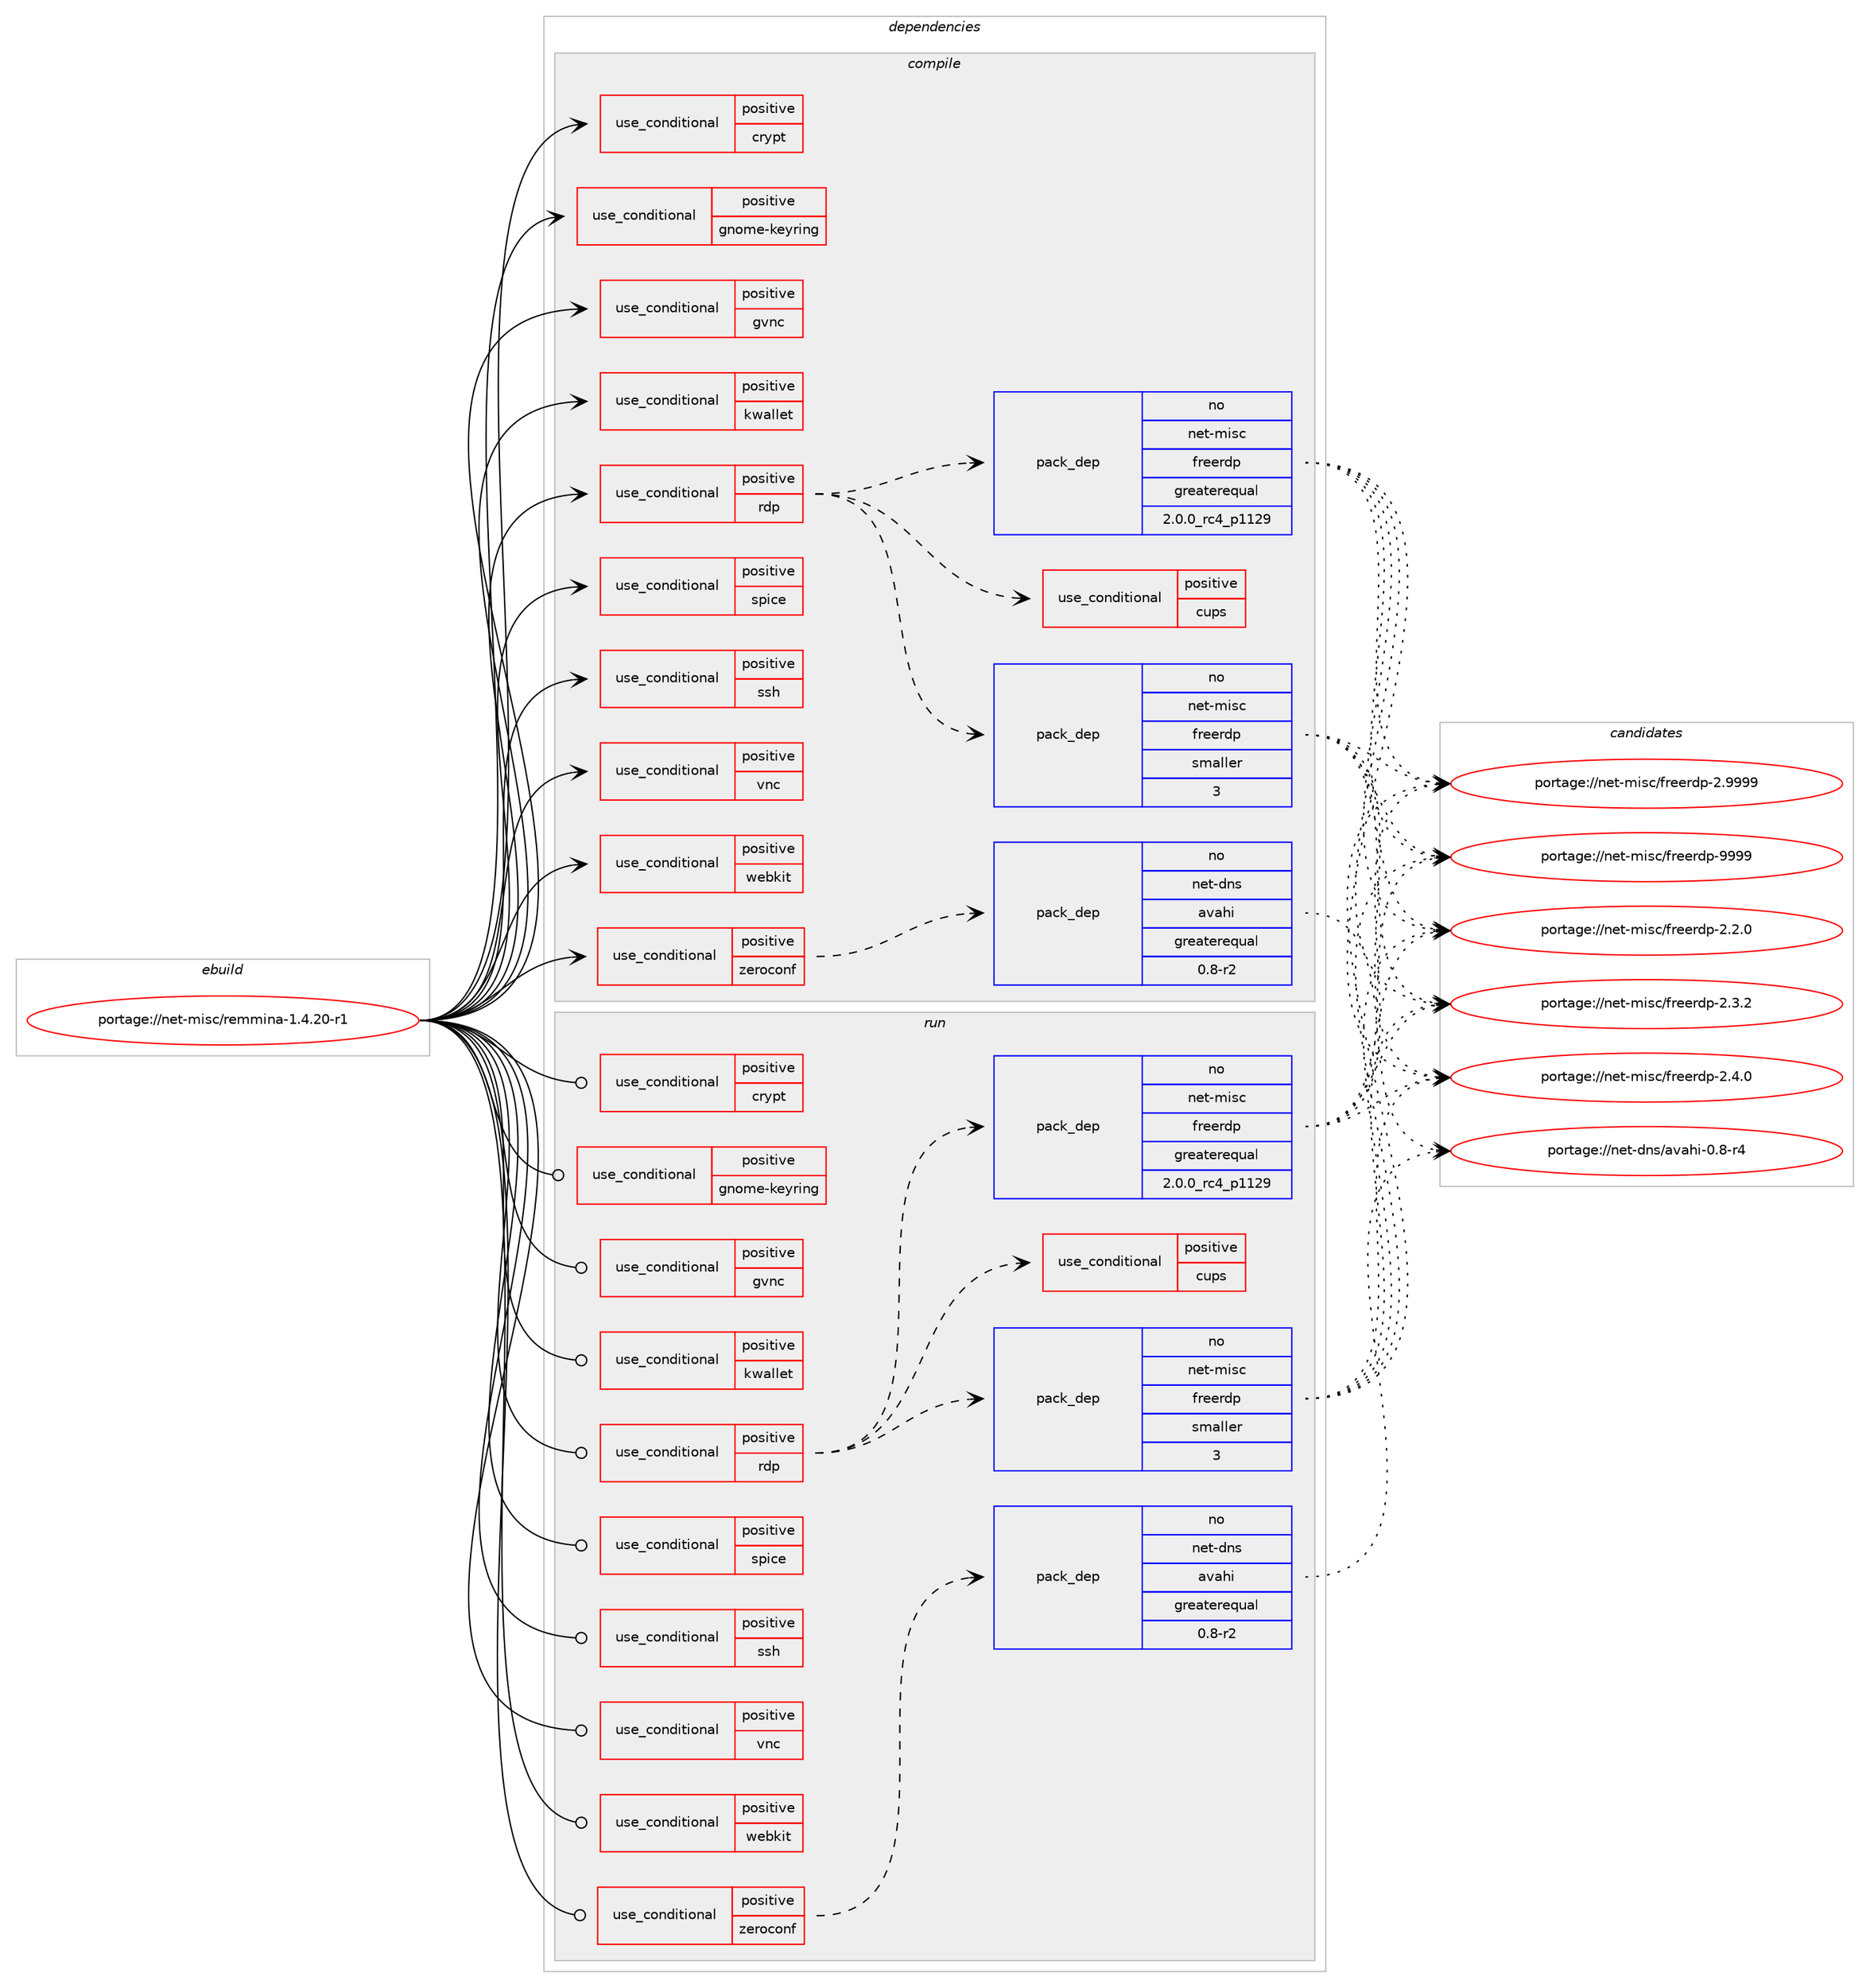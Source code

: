 digraph prolog {

# *************
# Graph options
# *************

newrank=true;
concentrate=true;
compound=true;
graph [rankdir=LR,fontname=Helvetica,fontsize=10,ranksep=1.5];#, ranksep=2.5, nodesep=0.2];
edge  [arrowhead=vee];
node  [fontname=Helvetica,fontsize=10];

# **********
# The ebuild
# **********

subgraph cluster_leftcol {
color=gray;
rank=same;
label=<<i>ebuild</i>>;
id [label="portage://net-misc/remmina-1.4.20-r1", color=red, width=4, href="../net-misc/remmina-1.4.20-r1.svg"];
}

# ****************
# The dependencies
# ****************

subgraph cluster_midcol {
color=gray;
label=<<i>dependencies</i>>;
subgraph cluster_compile {
fillcolor="#eeeeee";
style=filled;
label=<<i>compile</i>>;
subgraph cond156 {
dependency270 [label=<<TABLE BORDER="0" CELLBORDER="1" CELLSPACING="0" CELLPADDING="4"><TR><TD ROWSPAN="3" CELLPADDING="10">use_conditional</TD></TR><TR><TD>positive</TD></TR><TR><TD>crypt</TD></TR></TABLE>>, shape=none, color=red];
# *** BEGIN UNKNOWN DEPENDENCY TYPE (TODO) ***
# dependency270 -> package_dependency(portage://net-misc/remmina-1.4.20-r1,install,no,dev-libs,libgcrypt,none,[,,],[slot(0),equal],[])
# *** END UNKNOWN DEPENDENCY TYPE (TODO) ***

}
id:e -> dependency270:w [weight=20,style="solid",arrowhead="vee"];
subgraph cond157 {
dependency271 [label=<<TABLE BORDER="0" CELLBORDER="1" CELLSPACING="0" CELLPADDING="4"><TR><TD ROWSPAN="3" CELLPADDING="10">use_conditional</TD></TR><TR><TD>positive</TD></TR><TR><TD>gnome-keyring</TD></TR></TABLE>>, shape=none, color=red];
# *** BEGIN UNKNOWN DEPENDENCY TYPE (TODO) ***
# dependency271 -> package_dependency(portage://net-misc/remmina-1.4.20-r1,install,no,app-crypt,libsecret,none,[,,],[],[])
# *** END UNKNOWN DEPENDENCY TYPE (TODO) ***

}
id:e -> dependency271:w [weight=20,style="solid",arrowhead="vee"];
subgraph cond158 {
dependency272 [label=<<TABLE BORDER="0" CELLBORDER="1" CELLSPACING="0" CELLPADDING="4"><TR><TD ROWSPAN="3" CELLPADDING="10">use_conditional</TD></TR><TR><TD>positive</TD></TR><TR><TD>gvnc</TD></TR></TABLE>>, shape=none, color=red];
# *** BEGIN UNKNOWN DEPENDENCY TYPE (TODO) ***
# dependency272 -> package_dependency(portage://net-misc/remmina-1.4.20-r1,install,no,net-libs,gtk-vnc,none,[,,],[],[])
# *** END UNKNOWN DEPENDENCY TYPE (TODO) ***

}
id:e -> dependency272:w [weight=20,style="solid",arrowhead="vee"];
subgraph cond159 {
dependency273 [label=<<TABLE BORDER="0" CELLBORDER="1" CELLSPACING="0" CELLPADDING="4"><TR><TD ROWSPAN="3" CELLPADDING="10">use_conditional</TD></TR><TR><TD>positive</TD></TR><TR><TD>kwallet</TD></TR></TABLE>>, shape=none, color=red];
# *** BEGIN UNKNOWN DEPENDENCY TYPE (TODO) ***
# dependency273 -> package_dependency(portage://net-misc/remmina-1.4.20-r1,install,no,kde-frameworks,kwallet,none,[,,],[],[])
# *** END UNKNOWN DEPENDENCY TYPE (TODO) ***

}
id:e -> dependency273:w [weight=20,style="solid",arrowhead="vee"];
subgraph cond160 {
dependency274 [label=<<TABLE BORDER="0" CELLBORDER="1" CELLSPACING="0" CELLPADDING="4"><TR><TD ROWSPAN="3" CELLPADDING="10">use_conditional</TD></TR><TR><TD>positive</TD></TR><TR><TD>rdp</TD></TR></TABLE>>, shape=none, color=red];
subgraph pack110 {
dependency275 [label=<<TABLE BORDER="0" CELLBORDER="1" CELLSPACING="0" CELLPADDING="4" WIDTH="220"><TR><TD ROWSPAN="6" CELLPADDING="30">pack_dep</TD></TR><TR><TD WIDTH="110">no</TD></TR><TR><TD>net-misc</TD></TR><TR><TD>freerdp</TD></TR><TR><TD>greaterequal</TD></TR><TR><TD>2.0.0_rc4_p1129</TD></TR></TABLE>>, shape=none, color=blue];
}
dependency274:e -> dependency275:w [weight=20,style="dashed",arrowhead="vee"];
subgraph pack111 {
dependency276 [label=<<TABLE BORDER="0" CELLBORDER="1" CELLSPACING="0" CELLPADDING="4" WIDTH="220"><TR><TD ROWSPAN="6" CELLPADDING="30">pack_dep</TD></TR><TR><TD WIDTH="110">no</TD></TR><TR><TD>net-misc</TD></TR><TR><TD>freerdp</TD></TR><TR><TD>smaller</TD></TR><TR><TD>3</TD></TR></TABLE>>, shape=none, color=blue];
}
dependency274:e -> dependency276:w [weight=20,style="dashed",arrowhead="vee"];
subgraph cond161 {
dependency277 [label=<<TABLE BORDER="0" CELLBORDER="1" CELLSPACING="0" CELLPADDING="4"><TR><TD ROWSPAN="3" CELLPADDING="10">use_conditional</TD></TR><TR><TD>positive</TD></TR><TR><TD>cups</TD></TR></TABLE>>, shape=none, color=red];
# *** BEGIN UNKNOWN DEPENDENCY TYPE (TODO) ***
# dependency277 -> package_dependency(portage://net-misc/remmina-1.4.20-r1,install,no,net-print,cups,none,[,,],any_same_slot,[])
# *** END UNKNOWN DEPENDENCY TYPE (TODO) ***

}
dependency274:e -> dependency277:w [weight=20,style="dashed",arrowhead="vee"];
}
id:e -> dependency274:w [weight=20,style="solid",arrowhead="vee"];
subgraph cond162 {
dependency278 [label=<<TABLE BORDER="0" CELLBORDER="1" CELLSPACING="0" CELLPADDING="4"><TR><TD ROWSPAN="3" CELLPADDING="10">use_conditional</TD></TR><TR><TD>positive</TD></TR><TR><TD>spice</TD></TR></TABLE>>, shape=none, color=red];
# *** BEGIN UNKNOWN DEPENDENCY TYPE (TODO) ***
# dependency278 -> package_dependency(portage://net-misc/remmina-1.4.20-r1,install,no,net-misc,spice-gtk,none,[,,],[],[use(enable(gtk3),none)])
# *** END UNKNOWN DEPENDENCY TYPE (TODO) ***

}
id:e -> dependency278:w [weight=20,style="solid",arrowhead="vee"];
subgraph cond163 {
dependency279 [label=<<TABLE BORDER="0" CELLBORDER="1" CELLSPACING="0" CELLPADDING="4"><TR><TD ROWSPAN="3" CELLPADDING="10">use_conditional</TD></TR><TR><TD>positive</TD></TR><TR><TD>ssh</TD></TR></TABLE>>, shape=none, color=red];
# *** BEGIN UNKNOWN DEPENDENCY TYPE (TODO) ***
# dependency279 -> package_dependency(portage://net-misc/remmina-1.4.20-r1,install,no,net-libs,libssh,none,[,,],[slot(0),equal],[use(enable(sftp),none)])
# *** END UNKNOWN DEPENDENCY TYPE (TODO) ***

# *** BEGIN UNKNOWN DEPENDENCY TYPE (TODO) ***
# dependency279 -> package_dependency(portage://net-misc/remmina-1.4.20-r1,install,no,x11-libs,vte,none,[,,],[slot(2.91)],[])
# *** END UNKNOWN DEPENDENCY TYPE (TODO) ***

}
id:e -> dependency279:w [weight=20,style="solid",arrowhead="vee"];
subgraph cond164 {
dependency280 [label=<<TABLE BORDER="0" CELLBORDER="1" CELLSPACING="0" CELLPADDING="4"><TR><TD ROWSPAN="3" CELLPADDING="10">use_conditional</TD></TR><TR><TD>positive</TD></TR><TR><TD>vnc</TD></TR></TABLE>>, shape=none, color=red];
# *** BEGIN UNKNOWN DEPENDENCY TYPE (TODO) ***
# dependency280 -> package_dependency(portage://net-misc/remmina-1.4.20-r1,install,no,net-libs,libvncserver,none,[,,],[],[use(enable(jpeg),none)])
# *** END UNKNOWN DEPENDENCY TYPE (TODO) ***

}
id:e -> dependency280:w [weight=20,style="solid",arrowhead="vee"];
subgraph cond165 {
dependency281 [label=<<TABLE BORDER="0" CELLBORDER="1" CELLSPACING="0" CELLPADDING="4"><TR><TD ROWSPAN="3" CELLPADDING="10">use_conditional</TD></TR><TR><TD>positive</TD></TR><TR><TD>webkit</TD></TR></TABLE>>, shape=none, color=red];
# *** BEGIN UNKNOWN DEPENDENCY TYPE (TODO) ***
# dependency281 -> package_dependency(portage://net-misc/remmina-1.4.20-r1,install,no,net-libs,webkit-gtk,none,[,,],[slot(4)],[])
# *** END UNKNOWN DEPENDENCY TYPE (TODO) ***

}
id:e -> dependency281:w [weight=20,style="solid",arrowhead="vee"];
subgraph cond166 {
dependency282 [label=<<TABLE BORDER="0" CELLBORDER="1" CELLSPACING="0" CELLPADDING="4"><TR><TD ROWSPAN="3" CELLPADDING="10">use_conditional</TD></TR><TR><TD>positive</TD></TR><TR><TD>zeroconf</TD></TR></TABLE>>, shape=none, color=red];
subgraph pack112 {
dependency283 [label=<<TABLE BORDER="0" CELLBORDER="1" CELLSPACING="0" CELLPADDING="4" WIDTH="220"><TR><TD ROWSPAN="6" CELLPADDING="30">pack_dep</TD></TR><TR><TD WIDTH="110">no</TD></TR><TR><TD>net-dns</TD></TR><TR><TD>avahi</TD></TR><TR><TD>greaterequal</TD></TR><TR><TD>0.8-r2</TD></TR></TABLE>>, shape=none, color=blue];
}
dependency282:e -> dependency283:w [weight=20,style="dashed",arrowhead="vee"];
}
id:e -> dependency282:w [weight=20,style="solid",arrowhead="vee"];
# *** BEGIN UNKNOWN DEPENDENCY TYPE (TODO) ***
# id -> package_dependency(portage://net-misc/remmina-1.4.20-r1,install,no,dev-libs,glib,none,[,,],[slot(2)],[])
# *** END UNKNOWN DEPENDENCY TYPE (TODO) ***

# *** BEGIN UNKNOWN DEPENDENCY TYPE (TODO) ***
# id -> package_dependency(portage://net-misc/remmina-1.4.20-r1,install,no,dev-libs,json-glib,none,[,,],[],[])
# *** END UNKNOWN DEPENDENCY TYPE (TODO) ***

# *** BEGIN UNKNOWN DEPENDENCY TYPE (TODO) ***
# id -> package_dependency(portage://net-misc/remmina-1.4.20-r1,install,no,dev-libs,libappindicator,none,[,,],[slot(3)],[])
# *** END UNKNOWN DEPENDENCY TYPE (TODO) ***

# *** BEGIN UNKNOWN DEPENDENCY TYPE (TODO) ***
# id -> package_dependency(portage://net-misc/remmina-1.4.20-r1,install,no,dev-libs,libpcre2,none,[,,],[],[])
# *** END UNKNOWN DEPENDENCY TYPE (TODO) ***

# *** BEGIN UNKNOWN DEPENDENCY TYPE (TODO) ***
# id -> package_dependency(portage://net-misc/remmina-1.4.20-r1,install,no,dev-libs,libsodium,none,[,,],any_same_slot,[])
# *** END UNKNOWN DEPENDENCY TYPE (TODO) ***

# *** BEGIN UNKNOWN DEPENDENCY TYPE (TODO) ***
# id -> package_dependency(portage://net-misc/remmina-1.4.20-r1,install,no,dev-libs,openssl,none,[,,],[slot(0),equal],[])
# *** END UNKNOWN DEPENDENCY TYPE (TODO) ***

# *** BEGIN UNKNOWN DEPENDENCY TYPE (TODO) ***
# id -> package_dependency(portage://net-misc/remmina-1.4.20-r1,install,no,dev-util,desktop-file-utils,none,[,,],[],[])
# *** END UNKNOWN DEPENDENCY TYPE (TODO) ***

# *** BEGIN UNKNOWN DEPENDENCY TYPE (TODO) ***
# id -> package_dependency(portage://net-misc/remmina-1.4.20-r1,install,no,net-libs,libsoup,none,[,,],[slot(2.4)],[])
# *** END UNKNOWN DEPENDENCY TYPE (TODO) ***

# *** BEGIN UNKNOWN DEPENDENCY TYPE (TODO) ***
# id -> package_dependency(portage://net-misc/remmina-1.4.20-r1,install,no,x11-libs,gdk-pixbuf,none,[,,],[],[])
# *** END UNKNOWN DEPENDENCY TYPE (TODO) ***

# *** BEGIN UNKNOWN DEPENDENCY TYPE (TODO) ***
# id -> package_dependency(portage://net-misc/remmina-1.4.20-r1,install,no,x11-libs,gtk+,none,[,,],[slot(3)],[])
# *** END UNKNOWN DEPENDENCY TYPE (TODO) ***

# *** BEGIN UNKNOWN DEPENDENCY TYPE (TODO) ***
# id -> package_dependency(portage://net-misc/remmina-1.4.20-r1,install,no,x11-libs,libX11,none,[,,],[],[])
# *** END UNKNOWN DEPENDENCY TYPE (TODO) ***

# *** BEGIN UNKNOWN DEPENDENCY TYPE (TODO) ***
# id -> package_dependency(portage://net-misc/remmina-1.4.20-r1,install,no,x11-libs,libxkbfile,none,[,,],[],[])
# *** END UNKNOWN DEPENDENCY TYPE (TODO) ***

# *** BEGIN UNKNOWN DEPENDENCY TYPE (TODO) ***
# id -> package_dependency(portage://net-misc/remmina-1.4.20-r1,install,no,x11-misc,shared-mime-info,none,[,,],[],[])
# *** END UNKNOWN DEPENDENCY TYPE (TODO) ***

}
subgraph cluster_compileandrun {
fillcolor="#eeeeee";
style=filled;
label=<<i>compile and run</i>>;
}
subgraph cluster_run {
fillcolor="#eeeeee";
style=filled;
label=<<i>run</i>>;
subgraph cond167 {
dependency284 [label=<<TABLE BORDER="0" CELLBORDER="1" CELLSPACING="0" CELLPADDING="4"><TR><TD ROWSPAN="3" CELLPADDING="10">use_conditional</TD></TR><TR><TD>positive</TD></TR><TR><TD>crypt</TD></TR></TABLE>>, shape=none, color=red];
# *** BEGIN UNKNOWN DEPENDENCY TYPE (TODO) ***
# dependency284 -> package_dependency(portage://net-misc/remmina-1.4.20-r1,run,no,dev-libs,libgcrypt,none,[,,],[slot(0),equal],[])
# *** END UNKNOWN DEPENDENCY TYPE (TODO) ***

}
id:e -> dependency284:w [weight=20,style="solid",arrowhead="odot"];
subgraph cond168 {
dependency285 [label=<<TABLE BORDER="0" CELLBORDER="1" CELLSPACING="0" CELLPADDING="4"><TR><TD ROWSPAN="3" CELLPADDING="10">use_conditional</TD></TR><TR><TD>positive</TD></TR><TR><TD>gnome-keyring</TD></TR></TABLE>>, shape=none, color=red];
# *** BEGIN UNKNOWN DEPENDENCY TYPE (TODO) ***
# dependency285 -> package_dependency(portage://net-misc/remmina-1.4.20-r1,run,no,app-crypt,libsecret,none,[,,],[],[])
# *** END UNKNOWN DEPENDENCY TYPE (TODO) ***

}
id:e -> dependency285:w [weight=20,style="solid",arrowhead="odot"];
subgraph cond169 {
dependency286 [label=<<TABLE BORDER="0" CELLBORDER="1" CELLSPACING="0" CELLPADDING="4"><TR><TD ROWSPAN="3" CELLPADDING="10">use_conditional</TD></TR><TR><TD>positive</TD></TR><TR><TD>gvnc</TD></TR></TABLE>>, shape=none, color=red];
# *** BEGIN UNKNOWN DEPENDENCY TYPE (TODO) ***
# dependency286 -> package_dependency(portage://net-misc/remmina-1.4.20-r1,run,no,net-libs,gtk-vnc,none,[,,],[],[])
# *** END UNKNOWN DEPENDENCY TYPE (TODO) ***

}
id:e -> dependency286:w [weight=20,style="solid",arrowhead="odot"];
subgraph cond170 {
dependency287 [label=<<TABLE BORDER="0" CELLBORDER="1" CELLSPACING="0" CELLPADDING="4"><TR><TD ROWSPAN="3" CELLPADDING="10">use_conditional</TD></TR><TR><TD>positive</TD></TR><TR><TD>kwallet</TD></TR></TABLE>>, shape=none, color=red];
# *** BEGIN UNKNOWN DEPENDENCY TYPE (TODO) ***
# dependency287 -> package_dependency(portage://net-misc/remmina-1.4.20-r1,run,no,kde-frameworks,kwallet,none,[,,],[],[])
# *** END UNKNOWN DEPENDENCY TYPE (TODO) ***

}
id:e -> dependency287:w [weight=20,style="solid",arrowhead="odot"];
subgraph cond171 {
dependency288 [label=<<TABLE BORDER="0" CELLBORDER="1" CELLSPACING="0" CELLPADDING="4"><TR><TD ROWSPAN="3" CELLPADDING="10">use_conditional</TD></TR><TR><TD>positive</TD></TR><TR><TD>rdp</TD></TR></TABLE>>, shape=none, color=red];
subgraph pack113 {
dependency289 [label=<<TABLE BORDER="0" CELLBORDER="1" CELLSPACING="0" CELLPADDING="4" WIDTH="220"><TR><TD ROWSPAN="6" CELLPADDING="30">pack_dep</TD></TR><TR><TD WIDTH="110">no</TD></TR><TR><TD>net-misc</TD></TR><TR><TD>freerdp</TD></TR><TR><TD>greaterequal</TD></TR><TR><TD>2.0.0_rc4_p1129</TD></TR></TABLE>>, shape=none, color=blue];
}
dependency288:e -> dependency289:w [weight=20,style="dashed",arrowhead="vee"];
subgraph pack114 {
dependency290 [label=<<TABLE BORDER="0" CELLBORDER="1" CELLSPACING="0" CELLPADDING="4" WIDTH="220"><TR><TD ROWSPAN="6" CELLPADDING="30">pack_dep</TD></TR><TR><TD WIDTH="110">no</TD></TR><TR><TD>net-misc</TD></TR><TR><TD>freerdp</TD></TR><TR><TD>smaller</TD></TR><TR><TD>3</TD></TR></TABLE>>, shape=none, color=blue];
}
dependency288:e -> dependency290:w [weight=20,style="dashed",arrowhead="vee"];
subgraph cond172 {
dependency291 [label=<<TABLE BORDER="0" CELLBORDER="1" CELLSPACING="0" CELLPADDING="4"><TR><TD ROWSPAN="3" CELLPADDING="10">use_conditional</TD></TR><TR><TD>positive</TD></TR><TR><TD>cups</TD></TR></TABLE>>, shape=none, color=red];
# *** BEGIN UNKNOWN DEPENDENCY TYPE (TODO) ***
# dependency291 -> package_dependency(portage://net-misc/remmina-1.4.20-r1,run,no,net-print,cups,none,[,,],any_same_slot,[])
# *** END UNKNOWN DEPENDENCY TYPE (TODO) ***

}
dependency288:e -> dependency291:w [weight=20,style="dashed",arrowhead="vee"];
}
id:e -> dependency288:w [weight=20,style="solid",arrowhead="odot"];
subgraph cond173 {
dependency292 [label=<<TABLE BORDER="0" CELLBORDER="1" CELLSPACING="0" CELLPADDING="4"><TR><TD ROWSPAN="3" CELLPADDING="10">use_conditional</TD></TR><TR><TD>positive</TD></TR><TR><TD>spice</TD></TR></TABLE>>, shape=none, color=red];
# *** BEGIN UNKNOWN DEPENDENCY TYPE (TODO) ***
# dependency292 -> package_dependency(portage://net-misc/remmina-1.4.20-r1,run,no,net-misc,spice-gtk,none,[,,],[],[use(enable(gtk3),none)])
# *** END UNKNOWN DEPENDENCY TYPE (TODO) ***

}
id:e -> dependency292:w [weight=20,style="solid",arrowhead="odot"];
subgraph cond174 {
dependency293 [label=<<TABLE BORDER="0" CELLBORDER="1" CELLSPACING="0" CELLPADDING="4"><TR><TD ROWSPAN="3" CELLPADDING="10">use_conditional</TD></TR><TR><TD>positive</TD></TR><TR><TD>ssh</TD></TR></TABLE>>, shape=none, color=red];
# *** BEGIN UNKNOWN DEPENDENCY TYPE (TODO) ***
# dependency293 -> package_dependency(portage://net-misc/remmina-1.4.20-r1,run,no,net-libs,libssh,none,[,,],[slot(0),equal],[use(enable(sftp),none)])
# *** END UNKNOWN DEPENDENCY TYPE (TODO) ***

# *** BEGIN UNKNOWN DEPENDENCY TYPE (TODO) ***
# dependency293 -> package_dependency(portage://net-misc/remmina-1.4.20-r1,run,no,x11-libs,vte,none,[,,],[slot(2.91)],[])
# *** END UNKNOWN DEPENDENCY TYPE (TODO) ***

}
id:e -> dependency293:w [weight=20,style="solid",arrowhead="odot"];
subgraph cond175 {
dependency294 [label=<<TABLE BORDER="0" CELLBORDER="1" CELLSPACING="0" CELLPADDING="4"><TR><TD ROWSPAN="3" CELLPADDING="10">use_conditional</TD></TR><TR><TD>positive</TD></TR><TR><TD>vnc</TD></TR></TABLE>>, shape=none, color=red];
# *** BEGIN UNKNOWN DEPENDENCY TYPE (TODO) ***
# dependency294 -> package_dependency(portage://net-misc/remmina-1.4.20-r1,run,no,net-libs,libvncserver,none,[,,],[],[use(enable(jpeg),none)])
# *** END UNKNOWN DEPENDENCY TYPE (TODO) ***

}
id:e -> dependency294:w [weight=20,style="solid",arrowhead="odot"];
subgraph cond176 {
dependency295 [label=<<TABLE BORDER="0" CELLBORDER="1" CELLSPACING="0" CELLPADDING="4"><TR><TD ROWSPAN="3" CELLPADDING="10">use_conditional</TD></TR><TR><TD>positive</TD></TR><TR><TD>webkit</TD></TR></TABLE>>, shape=none, color=red];
# *** BEGIN UNKNOWN DEPENDENCY TYPE (TODO) ***
# dependency295 -> package_dependency(portage://net-misc/remmina-1.4.20-r1,run,no,net-libs,webkit-gtk,none,[,,],[slot(4)],[])
# *** END UNKNOWN DEPENDENCY TYPE (TODO) ***

}
id:e -> dependency295:w [weight=20,style="solid",arrowhead="odot"];
subgraph cond177 {
dependency296 [label=<<TABLE BORDER="0" CELLBORDER="1" CELLSPACING="0" CELLPADDING="4"><TR><TD ROWSPAN="3" CELLPADDING="10">use_conditional</TD></TR><TR><TD>positive</TD></TR><TR><TD>zeroconf</TD></TR></TABLE>>, shape=none, color=red];
subgraph pack115 {
dependency297 [label=<<TABLE BORDER="0" CELLBORDER="1" CELLSPACING="0" CELLPADDING="4" WIDTH="220"><TR><TD ROWSPAN="6" CELLPADDING="30">pack_dep</TD></TR><TR><TD WIDTH="110">no</TD></TR><TR><TD>net-dns</TD></TR><TR><TD>avahi</TD></TR><TR><TD>greaterequal</TD></TR><TR><TD>0.8-r2</TD></TR></TABLE>>, shape=none, color=blue];
}
dependency296:e -> dependency297:w [weight=20,style="dashed",arrowhead="vee"];
}
id:e -> dependency296:w [weight=20,style="solid",arrowhead="odot"];
# *** BEGIN UNKNOWN DEPENDENCY TYPE (TODO) ***
# id -> package_dependency(portage://net-misc/remmina-1.4.20-r1,run,no,dev-libs,glib,none,[,,],[slot(2)],[])
# *** END UNKNOWN DEPENDENCY TYPE (TODO) ***

# *** BEGIN UNKNOWN DEPENDENCY TYPE (TODO) ***
# id -> package_dependency(portage://net-misc/remmina-1.4.20-r1,run,no,dev-libs,json-glib,none,[,,],[],[])
# *** END UNKNOWN DEPENDENCY TYPE (TODO) ***

# *** BEGIN UNKNOWN DEPENDENCY TYPE (TODO) ***
# id -> package_dependency(portage://net-misc/remmina-1.4.20-r1,run,no,dev-libs,libappindicator,none,[,,],[slot(3)],[])
# *** END UNKNOWN DEPENDENCY TYPE (TODO) ***

# *** BEGIN UNKNOWN DEPENDENCY TYPE (TODO) ***
# id -> package_dependency(portage://net-misc/remmina-1.4.20-r1,run,no,dev-libs,libpcre2,none,[,,],[],[])
# *** END UNKNOWN DEPENDENCY TYPE (TODO) ***

# *** BEGIN UNKNOWN DEPENDENCY TYPE (TODO) ***
# id -> package_dependency(portage://net-misc/remmina-1.4.20-r1,run,no,dev-libs,libsodium,none,[,,],any_same_slot,[])
# *** END UNKNOWN DEPENDENCY TYPE (TODO) ***

# *** BEGIN UNKNOWN DEPENDENCY TYPE (TODO) ***
# id -> package_dependency(portage://net-misc/remmina-1.4.20-r1,run,no,dev-libs,openssl,none,[,,],[slot(0),equal],[])
# *** END UNKNOWN DEPENDENCY TYPE (TODO) ***

# *** BEGIN UNKNOWN DEPENDENCY TYPE (TODO) ***
# id -> package_dependency(portage://net-misc/remmina-1.4.20-r1,run,no,net-libs,libsoup,none,[,,],[slot(2.4)],[])
# *** END UNKNOWN DEPENDENCY TYPE (TODO) ***

# *** BEGIN UNKNOWN DEPENDENCY TYPE (TODO) ***
# id -> package_dependency(portage://net-misc/remmina-1.4.20-r1,run,no,virtual,freedesktop-icon-theme,none,[,,],[],[])
# *** END UNKNOWN DEPENDENCY TYPE (TODO) ***

# *** BEGIN UNKNOWN DEPENDENCY TYPE (TODO) ***
# id -> package_dependency(portage://net-misc/remmina-1.4.20-r1,run,no,x11-libs,gdk-pixbuf,none,[,,],[],[])
# *** END UNKNOWN DEPENDENCY TYPE (TODO) ***

# *** BEGIN UNKNOWN DEPENDENCY TYPE (TODO) ***
# id -> package_dependency(portage://net-misc/remmina-1.4.20-r1,run,no,x11-libs,gtk+,none,[,,],[slot(3)],[])
# *** END UNKNOWN DEPENDENCY TYPE (TODO) ***

# *** BEGIN UNKNOWN DEPENDENCY TYPE (TODO) ***
# id -> package_dependency(portage://net-misc/remmina-1.4.20-r1,run,no,x11-libs,libX11,none,[,,],[],[])
# *** END UNKNOWN DEPENDENCY TYPE (TODO) ***

# *** BEGIN UNKNOWN DEPENDENCY TYPE (TODO) ***
# id -> package_dependency(portage://net-misc/remmina-1.4.20-r1,run,no,x11-libs,libxkbfile,none,[,,],[],[])
# *** END UNKNOWN DEPENDENCY TYPE (TODO) ***

}
}

# **************
# The candidates
# **************

subgraph cluster_choices {
rank=same;
color=gray;
label=<<i>candidates</i>>;

subgraph choice110 {
color=black;
nodesep=1;
choice110101116451091051159947102114101101114100112455046504648 [label="portage://net-misc/freerdp-2.2.0", color=red, width=4,href="../net-misc/freerdp-2.2.0.svg"];
choice110101116451091051159947102114101101114100112455046514650 [label="portage://net-misc/freerdp-2.3.2", color=red, width=4,href="../net-misc/freerdp-2.3.2.svg"];
choice110101116451091051159947102114101101114100112455046524648 [label="portage://net-misc/freerdp-2.4.0", color=red, width=4,href="../net-misc/freerdp-2.4.0.svg"];
choice11010111645109105115994710211410110111410011245504657575757 [label="portage://net-misc/freerdp-2.9999", color=red, width=4,href="../net-misc/freerdp-2.9999.svg"];
choice1101011164510910511599471021141011011141001124557575757 [label="portage://net-misc/freerdp-9999", color=red, width=4,href="../net-misc/freerdp-9999.svg"];
dependency275:e -> choice110101116451091051159947102114101101114100112455046504648:w [style=dotted,weight="100"];
dependency275:e -> choice110101116451091051159947102114101101114100112455046514650:w [style=dotted,weight="100"];
dependency275:e -> choice110101116451091051159947102114101101114100112455046524648:w [style=dotted,weight="100"];
dependency275:e -> choice11010111645109105115994710211410110111410011245504657575757:w [style=dotted,weight="100"];
dependency275:e -> choice1101011164510910511599471021141011011141001124557575757:w [style=dotted,weight="100"];
}
subgraph choice111 {
color=black;
nodesep=1;
choice110101116451091051159947102114101101114100112455046504648 [label="portage://net-misc/freerdp-2.2.0", color=red, width=4,href="../net-misc/freerdp-2.2.0.svg"];
choice110101116451091051159947102114101101114100112455046514650 [label="portage://net-misc/freerdp-2.3.2", color=red, width=4,href="../net-misc/freerdp-2.3.2.svg"];
choice110101116451091051159947102114101101114100112455046524648 [label="portage://net-misc/freerdp-2.4.0", color=red, width=4,href="../net-misc/freerdp-2.4.0.svg"];
choice11010111645109105115994710211410110111410011245504657575757 [label="portage://net-misc/freerdp-2.9999", color=red, width=4,href="../net-misc/freerdp-2.9999.svg"];
choice1101011164510910511599471021141011011141001124557575757 [label="portage://net-misc/freerdp-9999", color=red, width=4,href="../net-misc/freerdp-9999.svg"];
dependency276:e -> choice110101116451091051159947102114101101114100112455046504648:w [style=dotted,weight="100"];
dependency276:e -> choice110101116451091051159947102114101101114100112455046514650:w [style=dotted,weight="100"];
dependency276:e -> choice110101116451091051159947102114101101114100112455046524648:w [style=dotted,weight="100"];
dependency276:e -> choice11010111645109105115994710211410110111410011245504657575757:w [style=dotted,weight="100"];
dependency276:e -> choice1101011164510910511599471021141011011141001124557575757:w [style=dotted,weight="100"];
}
subgraph choice112 {
color=black;
nodesep=1;
choice11010111645100110115479711897104105454846564511452 [label="portage://net-dns/avahi-0.8-r4", color=red, width=4,href="../net-dns/avahi-0.8-r4.svg"];
dependency283:e -> choice11010111645100110115479711897104105454846564511452:w [style=dotted,weight="100"];
}
subgraph choice113 {
color=black;
nodesep=1;
choice110101116451091051159947102114101101114100112455046504648 [label="portage://net-misc/freerdp-2.2.0", color=red, width=4,href="../net-misc/freerdp-2.2.0.svg"];
choice110101116451091051159947102114101101114100112455046514650 [label="portage://net-misc/freerdp-2.3.2", color=red, width=4,href="../net-misc/freerdp-2.3.2.svg"];
choice110101116451091051159947102114101101114100112455046524648 [label="portage://net-misc/freerdp-2.4.0", color=red, width=4,href="../net-misc/freerdp-2.4.0.svg"];
choice11010111645109105115994710211410110111410011245504657575757 [label="portage://net-misc/freerdp-2.9999", color=red, width=4,href="../net-misc/freerdp-2.9999.svg"];
choice1101011164510910511599471021141011011141001124557575757 [label="portage://net-misc/freerdp-9999", color=red, width=4,href="../net-misc/freerdp-9999.svg"];
dependency289:e -> choice110101116451091051159947102114101101114100112455046504648:w [style=dotted,weight="100"];
dependency289:e -> choice110101116451091051159947102114101101114100112455046514650:w [style=dotted,weight="100"];
dependency289:e -> choice110101116451091051159947102114101101114100112455046524648:w [style=dotted,weight="100"];
dependency289:e -> choice11010111645109105115994710211410110111410011245504657575757:w [style=dotted,weight="100"];
dependency289:e -> choice1101011164510910511599471021141011011141001124557575757:w [style=dotted,weight="100"];
}
subgraph choice114 {
color=black;
nodesep=1;
choice110101116451091051159947102114101101114100112455046504648 [label="portage://net-misc/freerdp-2.2.0", color=red, width=4,href="../net-misc/freerdp-2.2.0.svg"];
choice110101116451091051159947102114101101114100112455046514650 [label="portage://net-misc/freerdp-2.3.2", color=red, width=4,href="../net-misc/freerdp-2.3.2.svg"];
choice110101116451091051159947102114101101114100112455046524648 [label="portage://net-misc/freerdp-2.4.0", color=red, width=4,href="../net-misc/freerdp-2.4.0.svg"];
choice11010111645109105115994710211410110111410011245504657575757 [label="portage://net-misc/freerdp-2.9999", color=red, width=4,href="../net-misc/freerdp-2.9999.svg"];
choice1101011164510910511599471021141011011141001124557575757 [label="portage://net-misc/freerdp-9999", color=red, width=4,href="../net-misc/freerdp-9999.svg"];
dependency290:e -> choice110101116451091051159947102114101101114100112455046504648:w [style=dotted,weight="100"];
dependency290:e -> choice110101116451091051159947102114101101114100112455046514650:w [style=dotted,weight="100"];
dependency290:e -> choice110101116451091051159947102114101101114100112455046524648:w [style=dotted,weight="100"];
dependency290:e -> choice11010111645109105115994710211410110111410011245504657575757:w [style=dotted,weight="100"];
dependency290:e -> choice1101011164510910511599471021141011011141001124557575757:w [style=dotted,weight="100"];
}
subgraph choice115 {
color=black;
nodesep=1;
choice11010111645100110115479711897104105454846564511452 [label="portage://net-dns/avahi-0.8-r4", color=red, width=4,href="../net-dns/avahi-0.8-r4.svg"];
dependency297:e -> choice11010111645100110115479711897104105454846564511452:w [style=dotted,weight="100"];
}
}

}
